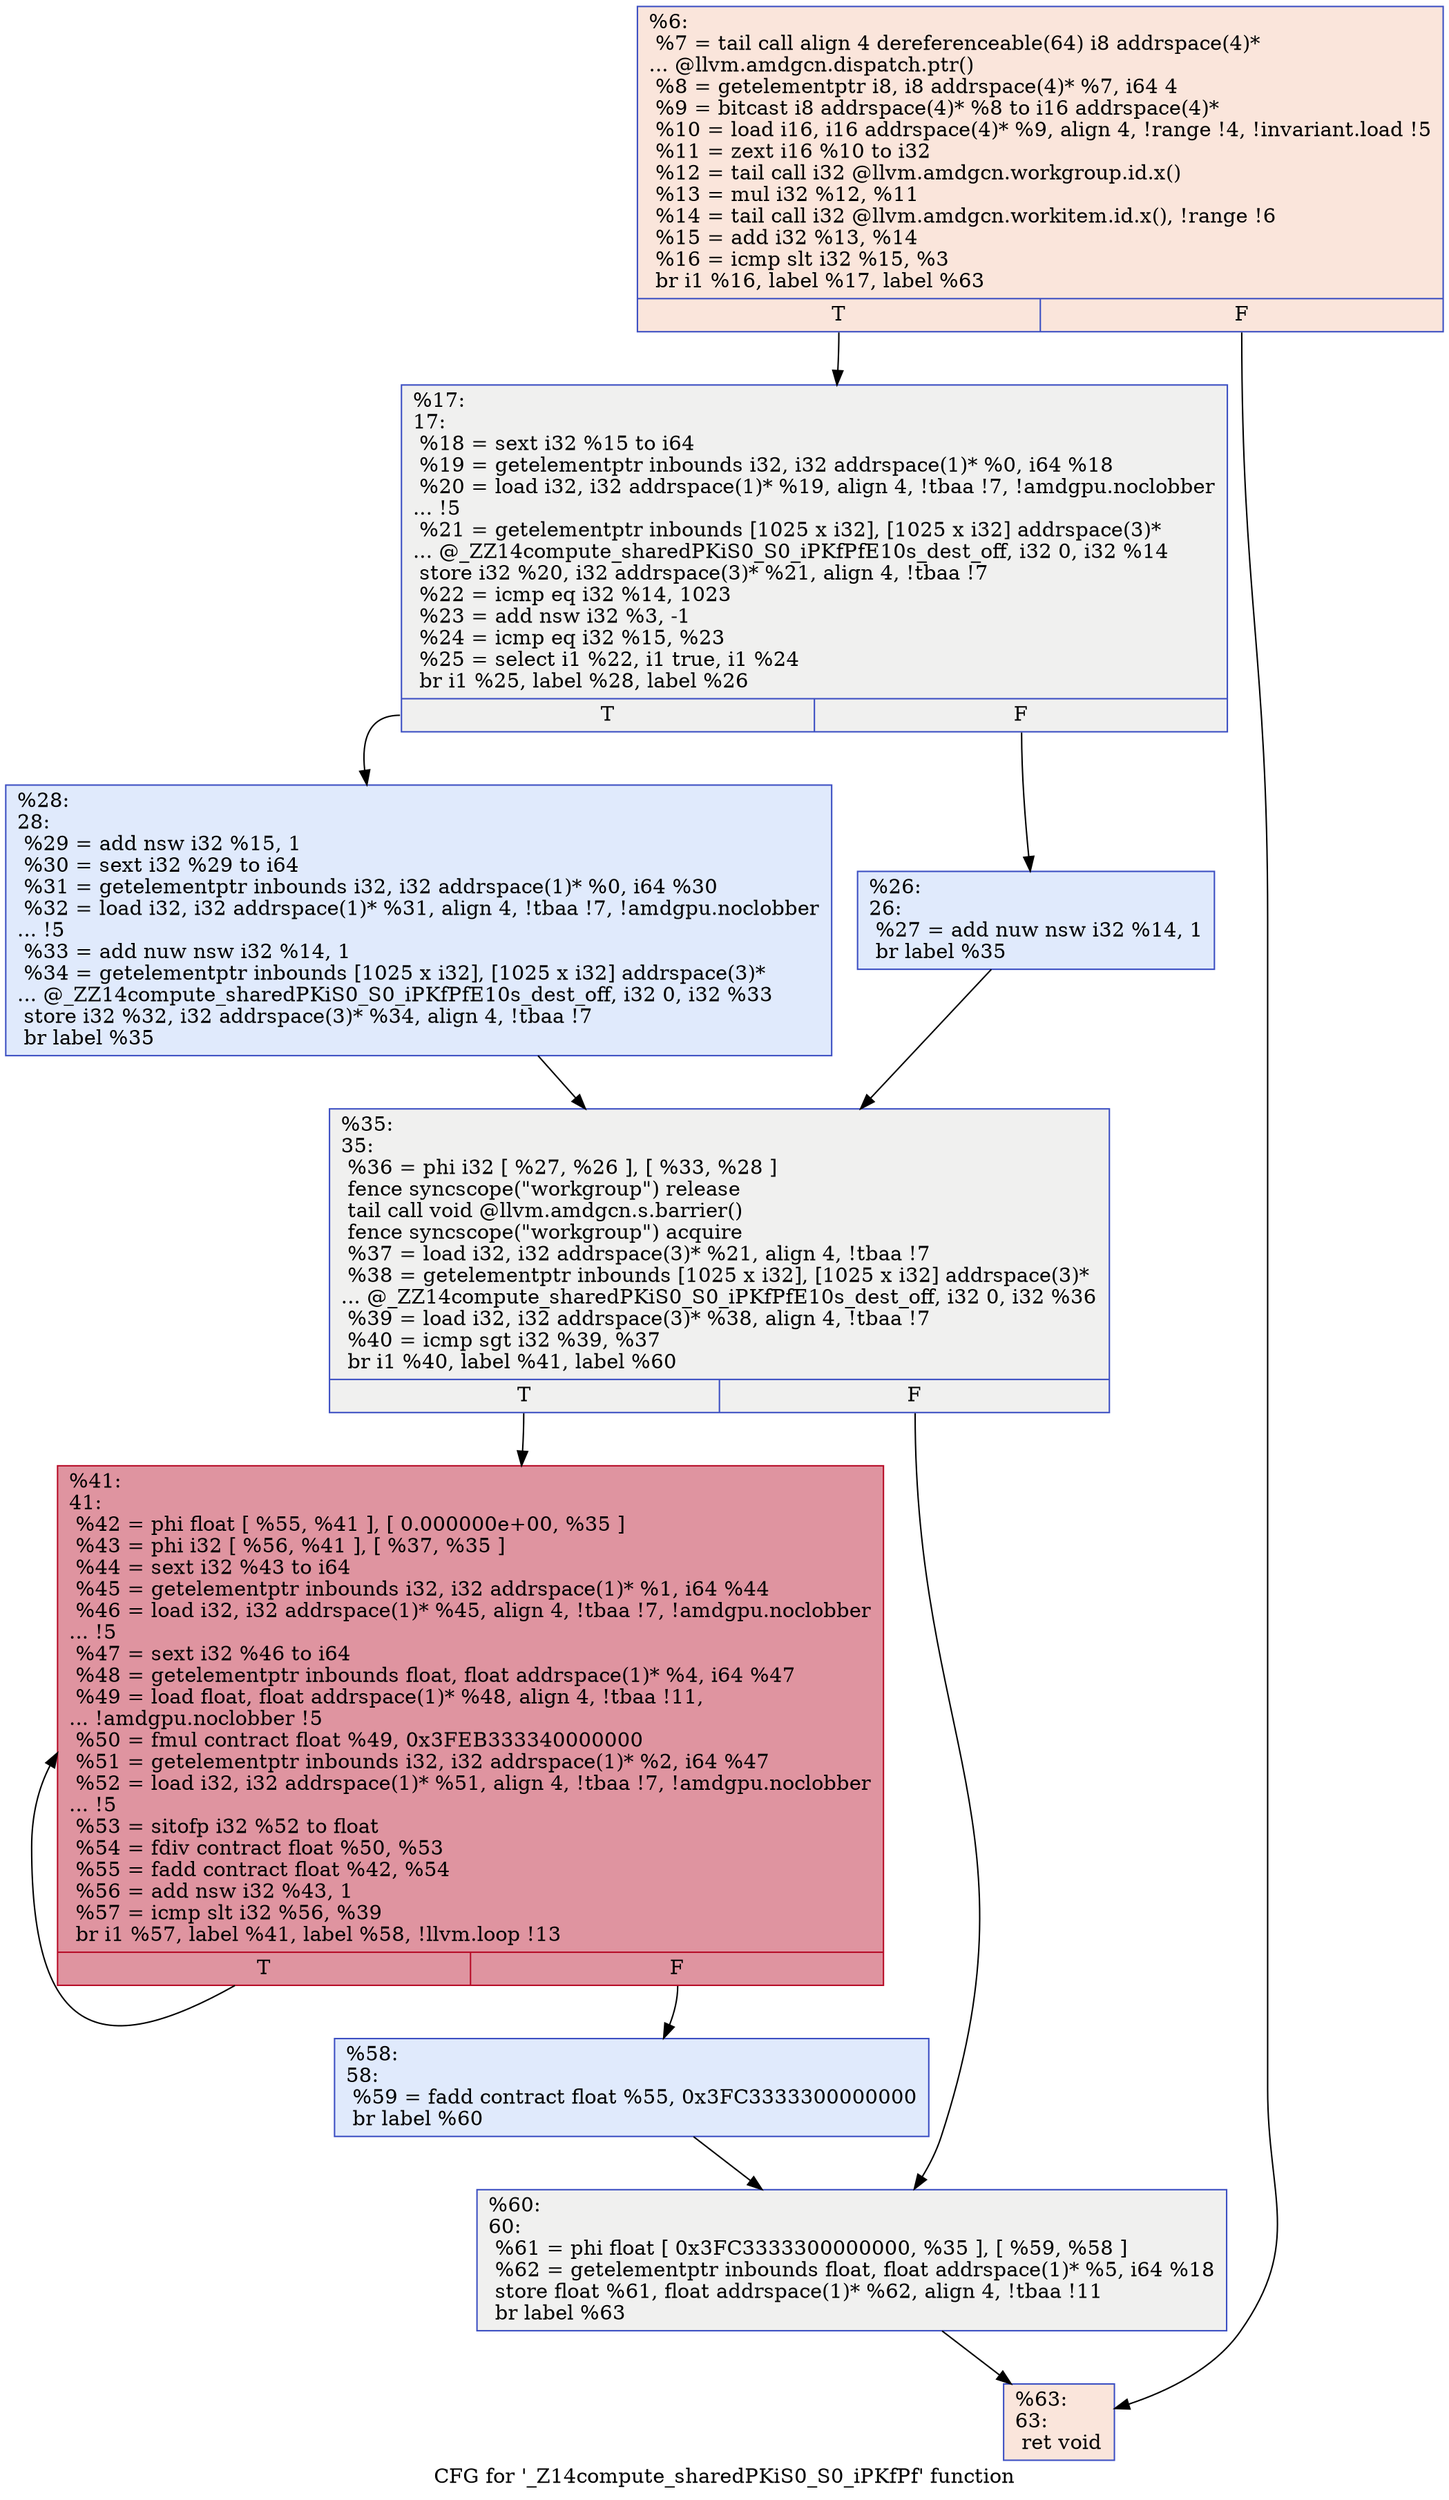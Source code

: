 digraph "CFG for '_Z14compute_sharedPKiS0_S0_iPKfPf' function" {
	label="CFG for '_Z14compute_sharedPKiS0_S0_iPKfPf' function";

	Node0x45f4840 [shape=record,color="#3d50c3ff", style=filled, fillcolor="#f4c5ad70",label="{%6:\l  %7 = tail call align 4 dereferenceable(64) i8 addrspace(4)*\l... @llvm.amdgcn.dispatch.ptr()\l  %8 = getelementptr i8, i8 addrspace(4)* %7, i64 4\l  %9 = bitcast i8 addrspace(4)* %8 to i16 addrspace(4)*\l  %10 = load i16, i16 addrspace(4)* %9, align 4, !range !4, !invariant.load !5\l  %11 = zext i16 %10 to i32\l  %12 = tail call i32 @llvm.amdgcn.workgroup.id.x()\l  %13 = mul i32 %12, %11\l  %14 = tail call i32 @llvm.amdgcn.workitem.id.x(), !range !6\l  %15 = add i32 %13, %14\l  %16 = icmp slt i32 %15, %3\l  br i1 %16, label %17, label %63\l|{<s0>T|<s1>F}}"];
	Node0x45f4840:s0 -> Node0x45f5160;
	Node0x45f4840:s1 -> Node0x45f6850;
	Node0x45f5160 [shape=record,color="#3d50c3ff", style=filled, fillcolor="#dedcdb70",label="{%17:\l17:                                               \l  %18 = sext i32 %15 to i64\l  %19 = getelementptr inbounds i32, i32 addrspace(1)* %0, i64 %18\l  %20 = load i32, i32 addrspace(1)* %19, align 4, !tbaa !7, !amdgpu.noclobber\l... !5\l  %21 = getelementptr inbounds [1025 x i32], [1025 x i32] addrspace(3)*\l... @_ZZ14compute_sharedPKiS0_S0_iPKfPfE10s_dest_off, i32 0, i32 %14\l  store i32 %20, i32 addrspace(3)* %21, align 4, !tbaa !7\l  %22 = icmp eq i32 %14, 1023\l  %23 = add nsw i32 %3, -1\l  %24 = icmp eq i32 %15, %23\l  %25 = select i1 %22, i1 true, i1 %24\l  br i1 %25, label %28, label %26\l|{<s0>T|<s1>F}}"];
	Node0x45f5160:s0 -> Node0x45f7d10;
	Node0x45f5160:s1 -> Node0x45f7da0;
	Node0x45f7da0 [shape=record,color="#3d50c3ff", style=filled, fillcolor="#b9d0f970",label="{%26:\l26:                                               \l  %27 = add nuw nsw i32 %14, 1\l  br label %35\l}"];
	Node0x45f7da0 -> Node0x45f7fa0;
	Node0x45f7d10 [shape=record,color="#3d50c3ff", style=filled, fillcolor="#b9d0f970",label="{%28:\l28:                                               \l  %29 = add nsw i32 %15, 1\l  %30 = sext i32 %29 to i64\l  %31 = getelementptr inbounds i32, i32 addrspace(1)* %0, i64 %30\l  %32 = load i32, i32 addrspace(1)* %31, align 4, !tbaa !7, !amdgpu.noclobber\l... !5\l  %33 = add nuw nsw i32 %14, 1\l  %34 = getelementptr inbounds [1025 x i32], [1025 x i32] addrspace(3)*\l... @_ZZ14compute_sharedPKiS0_S0_iPKfPfE10s_dest_off, i32 0, i32 %33\l  store i32 %32, i32 addrspace(3)* %34, align 4, !tbaa !7\l  br label %35\l}"];
	Node0x45f7d10 -> Node0x45f7fa0;
	Node0x45f7fa0 [shape=record,color="#3d50c3ff", style=filled, fillcolor="#dedcdb70",label="{%35:\l35:                                               \l  %36 = phi i32 [ %27, %26 ], [ %33, %28 ]\l  fence syncscope(\"workgroup\") release\l  tail call void @llvm.amdgcn.s.barrier()\l  fence syncscope(\"workgroup\") acquire\l  %37 = load i32, i32 addrspace(3)* %21, align 4, !tbaa !7\l  %38 = getelementptr inbounds [1025 x i32], [1025 x i32] addrspace(3)*\l... @_ZZ14compute_sharedPKiS0_S0_iPKfPfE10s_dest_off, i32 0, i32 %36\l  %39 = load i32, i32 addrspace(3)* %38, align 4, !tbaa !7\l  %40 = icmp sgt i32 %39, %37\l  br i1 %40, label %41, label %60\l|{<s0>T|<s1>F}}"];
	Node0x45f7fa0:s0 -> Node0x45f8c30;
	Node0x45f7fa0:s1 -> Node0x45f8cc0;
	Node0x45f8c30 [shape=record,color="#b70d28ff", style=filled, fillcolor="#b70d2870",label="{%41:\l41:                                               \l  %42 = phi float [ %55, %41 ], [ 0.000000e+00, %35 ]\l  %43 = phi i32 [ %56, %41 ], [ %37, %35 ]\l  %44 = sext i32 %43 to i64\l  %45 = getelementptr inbounds i32, i32 addrspace(1)* %1, i64 %44\l  %46 = load i32, i32 addrspace(1)* %45, align 4, !tbaa !7, !amdgpu.noclobber\l... !5\l  %47 = sext i32 %46 to i64\l  %48 = getelementptr inbounds float, float addrspace(1)* %4, i64 %47\l  %49 = load float, float addrspace(1)* %48, align 4, !tbaa !11,\l... !amdgpu.noclobber !5\l  %50 = fmul contract float %49, 0x3FEB333340000000\l  %51 = getelementptr inbounds i32, i32 addrspace(1)* %2, i64 %47\l  %52 = load i32, i32 addrspace(1)* %51, align 4, !tbaa !7, !amdgpu.noclobber\l... !5\l  %53 = sitofp i32 %52 to float\l  %54 = fdiv contract float %50, %53\l  %55 = fadd contract float %42, %54\l  %56 = add nsw i32 %43, 1\l  %57 = icmp slt i32 %56, %39\l  br i1 %57, label %41, label %58, !llvm.loop !13\l|{<s0>T|<s1>F}}"];
	Node0x45f8c30:s0 -> Node0x45f8c30;
	Node0x45f8c30:s1 -> Node0x45fa370;
	Node0x45fa370 [shape=record,color="#3d50c3ff", style=filled, fillcolor="#b9d0f970",label="{%58:\l58:                                               \l  %59 = fadd contract float %55, 0x3FC3333300000000\l  br label %60\l}"];
	Node0x45fa370 -> Node0x45f8cc0;
	Node0x45f8cc0 [shape=record,color="#3d50c3ff", style=filled, fillcolor="#dedcdb70",label="{%60:\l60:                                               \l  %61 = phi float [ 0x3FC3333300000000, %35 ], [ %59, %58 ]\l  %62 = getelementptr inbounds float, float addrspace(1)* %5, i64 %18\l  store float %61, float addrspace(1)* %62, align 4, !tbaa !11\l  br label %63\l}"];
	Node0x45f8cc0 -> Node0x45f6850;
	Node0x45f6850 [shape=record,color="#3d50c3ff", style=filled, fillcolor="#f4c5ad70",label="{%63:\l63:                                               \l  ret void\l}"];
}
